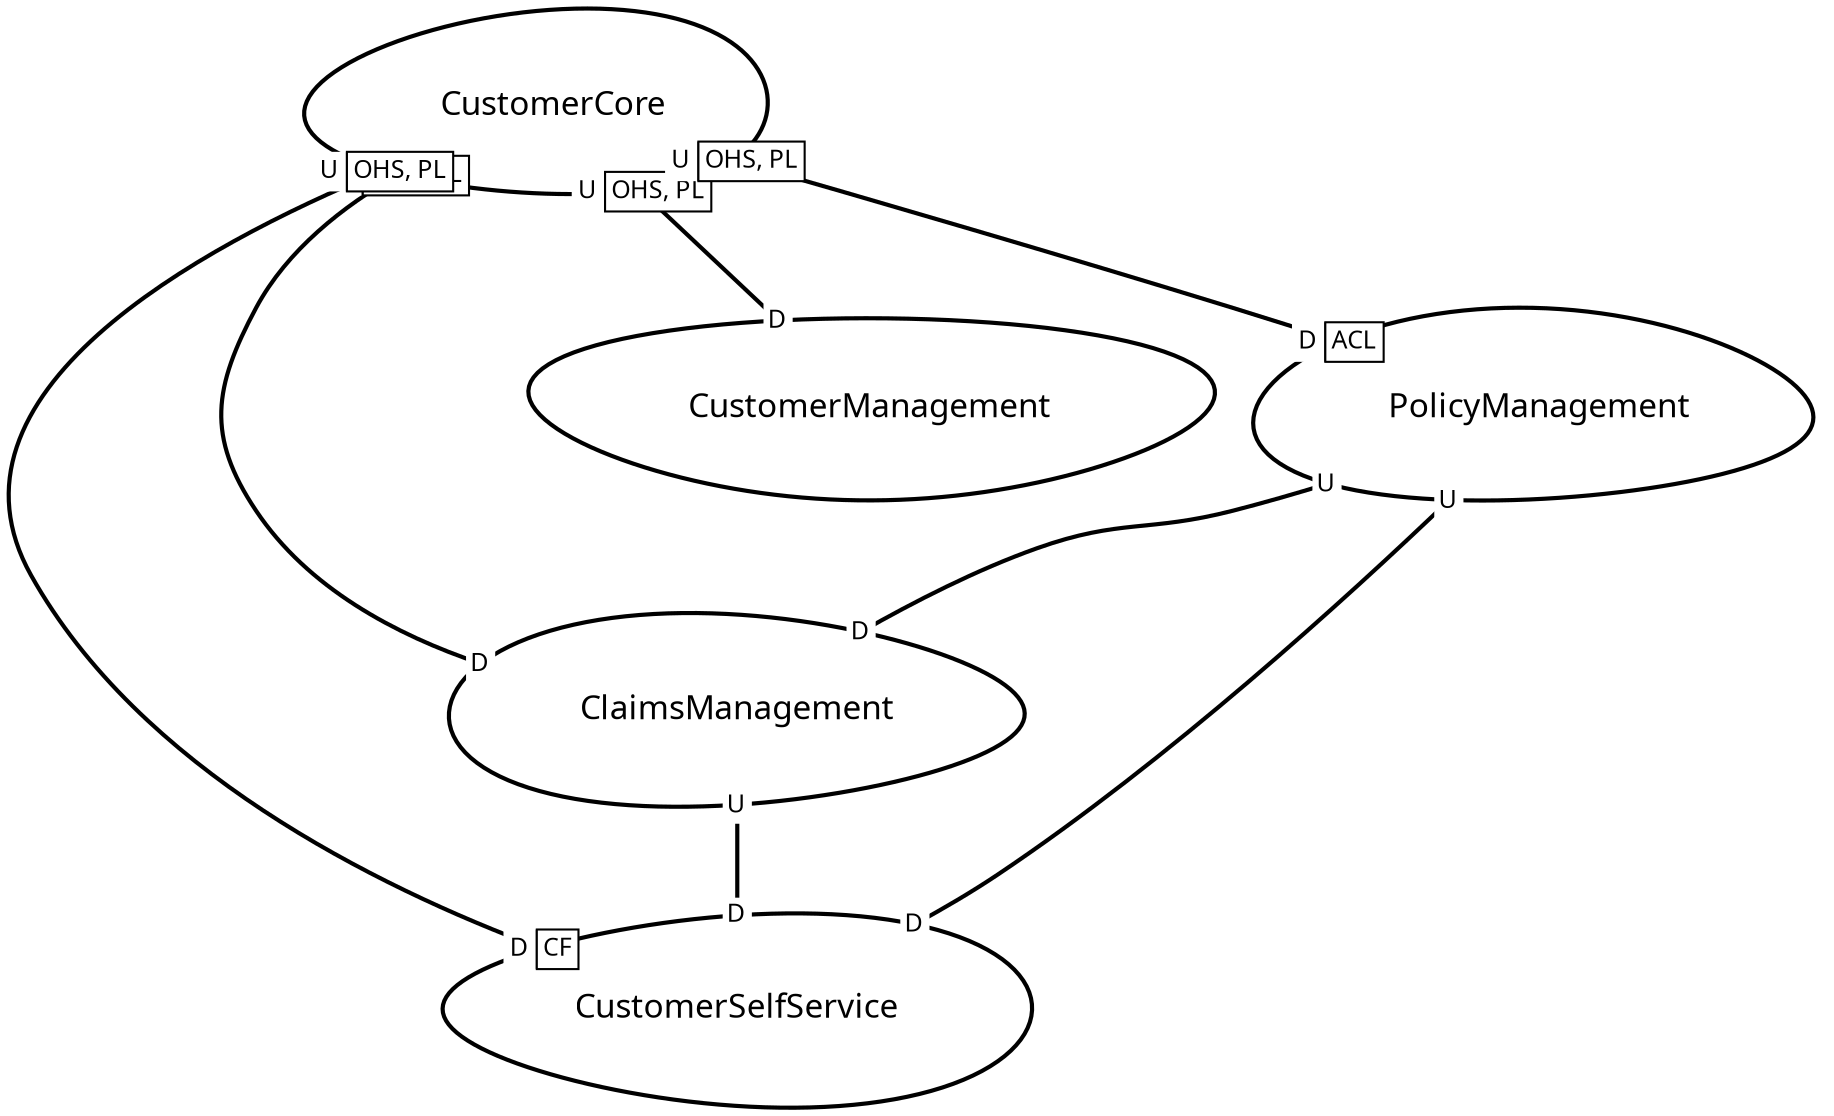 digraph "ContextMapGraph" {
graph ["imagepath"="/var/folders/_x/2n6ld3jx3ng2w6pr1y29t7540000gn/T/GraphvizJava"]
"ClaimsManagement" ["margin"="0.3","orientation"="265","shape"="egg","fontsize"="16","style"="bold","label"="ClaimsManagement\n","fontname"="sans-serif"]
"CustomerSelfService" ["margin"="0.3","orientation"="88","shape"="egg","fontsize"="16","style"="bold","label"="CustomerSelfService\n","fontname"="sans-serif"]
"CustomerCore" ["margin"="0.3","orientation"="218","shape"="egg","fontsize"="16","style"="bold","label"="CustomerCore\n","fontname"="sans-serif"]
"CustomerManagement" ["margin"="0.3","orientation"="179","shape"="egg","fontsize"="16","style"="bold","label"="CustomerManagement\n","fontname"="sans-serif"]
"PolicyManagement" ["margin"="0.3","orientation"="251","shape"="egg","fontsize"="16","style"="bold","label"="PolicyManagement\n","fontname"="sans-serif"]
"ClaimsManagement" -> "CustomerSelfService" ["headlabel"=<<table cellspacing="0" cellborder="0" border="0">
<tr><td bgcolor="white">D</td></tr>
</table>>,"labeldistance"="0","fontsize"="12","taillabel"=<<table cellspacing="0" cellborder="0" border="0">
<tr><td bgcolor="white">U</td></tr>
</table>>,"style"="bold","label"="                                        ","dir"="none","fontname"="sans-serif"]
"CustomerCore" -> "CustomerManagement" ["headlabel"=<<table cellspacing="0" cellborder="0" border="0">
<tr><td bgcolor="white">D</td></tr>
</table>>,"labeldistance"="0","fontsize"="12","taillabel"=<<table cellspacing="0" cellborder="1" border="0">
<tr><td bgcolor="white" sides="r">U</td><td sides="trbl" bgcolor="white"><font>OHS, PL</font></td></tr>
</table>>,"style"="bold","label"="                                        ","dir"="none","fontname"="sans-serif"]
"CustomerCore" -> "PolicyManagement" ["headlabel"=<<table cellspacing="0" cellborder="1" border="0">
<tr><td bgcolor="white" sides="r">D</td><td sides="trbl" bgcolor="white"><font>ACL</font></td></tr>
</table>>,"labeldistance"="0","fontsize"="12","taillabel"=<<table cellspacing="0" cellborder="1" border="0">
<tr><td bgcolor="white" sides="r">U</td><td sides="trbl" bgcolor="white"><font>OHS, PL</font></td></tr>
</table>>,"style"="bold","label"="                                        ","dir"="none","fontname"="sans-serif"]
"CustomerCore" -> "ClaimsManagement" ["headlabel"=<<table cellspacing="0" cellborder="0" border="0">
<tr><td bgcolor="white">D</td></tr>
</table>>,"labeldistance"="0","fontsize"="12","taillabel"=<<table cellspacing="0" cellborder="1" border="0">
<tr><td bgcolor="white" sides="r">U</td><td sides="trbl" bgcolor="white"><font>OHS, PL</font></td></tr>
</table>>,"style"="bold","label"="                                        ","dir"="none","fontname"="sans-serif"]
"CustomerCore" -> "CustomerSelfService" ["headlabel"=<<table cellspacing="0" cellborder="1" border="0">
<tr><td bgcolor="white" sides="r">D</td><td sides="trbl" bgcolor="white"><font>CF</font></td></tr>
</table>>,"labeldistance"="0","fontsize"="12","taillabel"=<<table cellspacing="0" cellborder="1" border="0">
<tr><td bgcolor="white" sides="r">U</td><td sides="trbl" bgcolor="white"><font>OHS, PL</font></td></tr>
</table>>,"style"="bold","label"="                                        ","dir"="none","fontname"="sans-serif"]
"PolicyManagement" -> "ClaimsManagement" ["headlabel"=<<table cellspacing="0" cellborder="0" border="0">
<tr><td bgcolor="white">D</td></tr>
</table>>,"labeldistance"="0","fontsize"="12","taillabel"=<<table cellspacing="0" cellborder="0" border="0">
<tr><td bgcolor="white">U</td></tr>
</table>>,"style"="bold","label"="                                        ","dir"="none","fontname"="sans-serif"]
"PolicyManagement" -> "CustomerSelfService" ["headlabel"=<<table cellspacing="0" cellborder="0" border="0">
<tr><td bgcolor="white">D</td></tr>
</table>>,"labeldistance"="0","fontsize"="12","taillabel"=<<table cellspacing="0" cellborder="0" border="0">
<tr><td bgcolor="white">U</td></tr>
</table>>,"style"="bold","label"="                                        ","dir"="none","fontname"="sans-serif"]
}